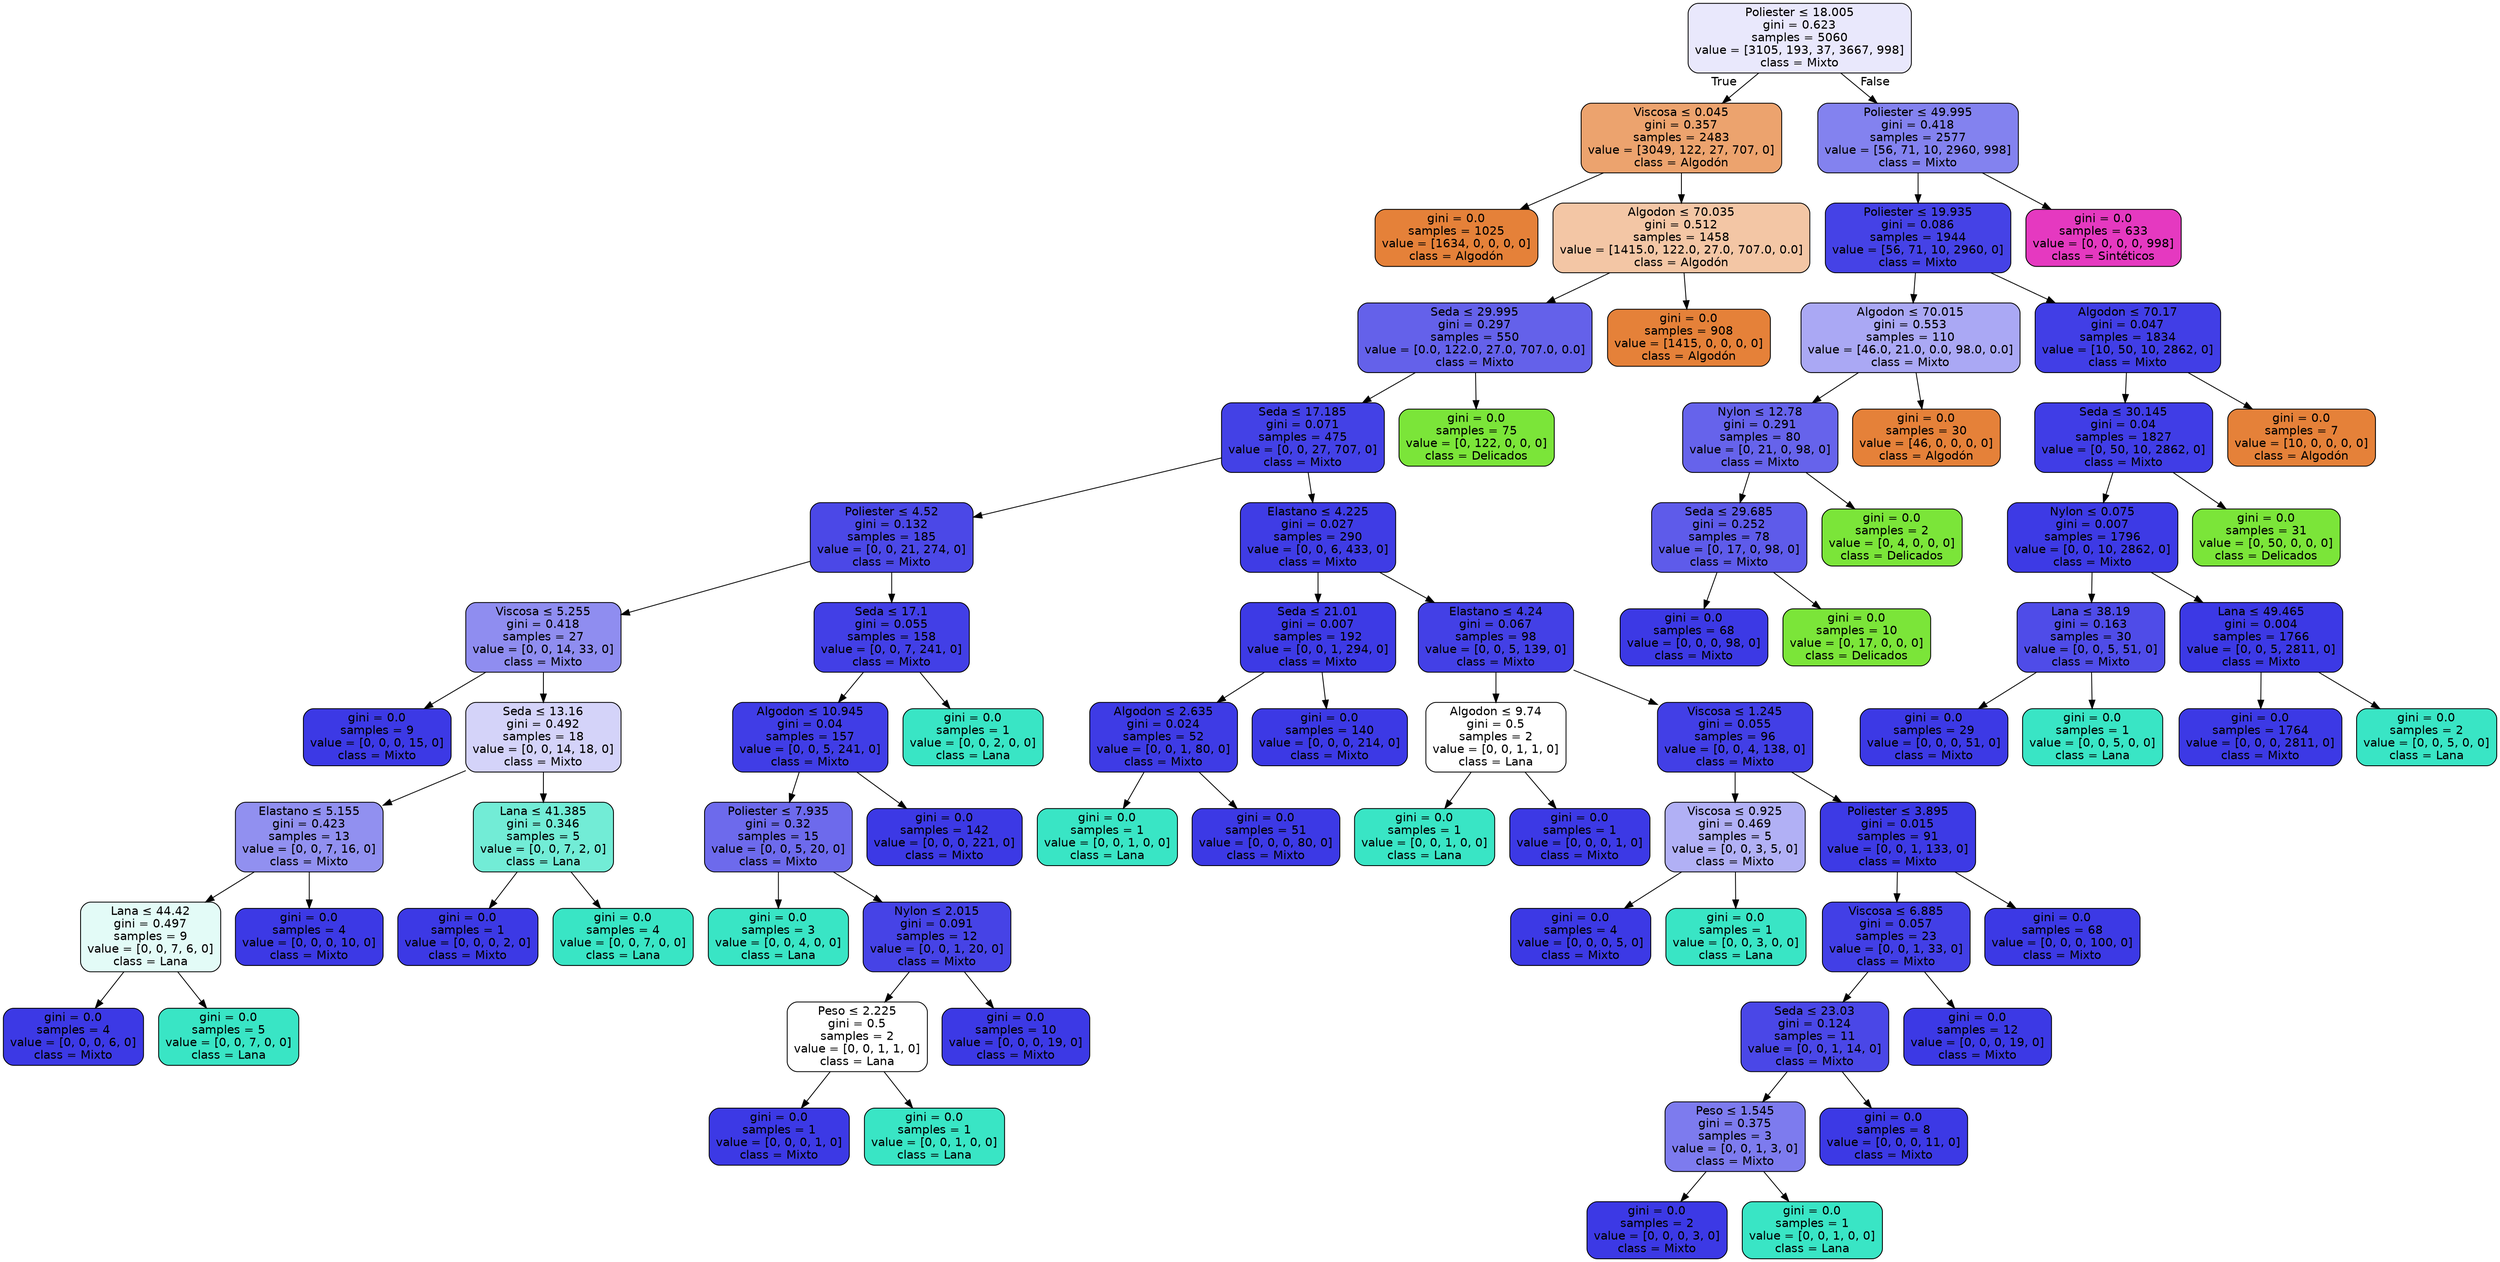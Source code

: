 digraph Tree {
node [shape=box, style="filled, rounded", color="black", fontname="helvetica"] ;
edge [fontname="helvetica"] ;
0 [label=<Poliester &le; 18.005<br/>gini = 0.623<br/>samples = 5060<br/>value = [3105, 193, 37, 3667, 998]<br/>class = Mixto>, fillcolor="#e9e8fc"] ;
1 [label=<Viscosa &le; 0.045<br/>gini = 0.357<br/>samples = 2483<br/>value = [3049, 122, 27, 707, 0]<br/>class = Algodón>, fillcolor="#eca36e"] ;
0 -> 1 [labeldistance=2.5, labelangle=45, headlabel="True"] ;
2 [label=<gini = 0.0<br/>samples = 1025<br/>value = [1634, 0, 0, 0, 0]<br/>class = Algodón>, fillcolor="#e58139"] ;
1 -> 2 ;
3 [label=<Algodon &le; 70.035<br/>gini = 0.512<br/>samples = 1458<br/>value = [1415.0, 122.0, 27.0, 707.0, 0.0]<br/>class = Algodón>, fillcolor="#f3c6a5"] ;
1 -> 3 ;
4 [label=<Seda &le; 29.995<br/>gini = 0.297<br/>samples = 550<br/>value = [0.0, 122.0, 27.0, 707.0, 0.0]<br/>class = Mixto>, fillcolor="#6461ea"] ;
3 -> 4 ;
5 [label=<Seda &le; 17.185<br/>gini = 0.071<br/>samples = 475<br/>value = [0, 0, 27, 707, 0]<br/>class = Mixto>, fillcolor="#4341e6"] ;
4 -> 5 ;
6 [label=<Poliester &le; 4.52<br/>gini = 0.132<br/>samples = 185<br/>value = [0, 0, 21, 274, 0]<br/>class = Mixto>, fillcolor="#4b48e7"] ;
5 -> 6 ;
7 [label=<Viscosa &le; 5.255<br/>gini = 0.418<br/>samples = 27<br/>value = [0, 0, 14, 33, 0]<br/>class = Mixto>, fillcolor="#8f8df0"] ;
6 -> 7 ;
8 [label=<gini = 0.0<br/>samples = 9<br/>value = [0, 0, 0, 15, 0]<br/>class = Mixto>, fillcolor="#3c39e5"] ;
7 -> 8 ;
9 [label=<Seda &le; 13.16<br/>gini = 0.492<br/>samples = 18<br/>value = [0, 0, 14, 18, 0]<br/>class = Mixto>, fillcolor="#d4d3f9"] ;
7 -> 9 ;
10 [label=<Elastano &le; 5.155<br/>gini = 0.423<br/>samples = 13<br/>value = [0, 0, 7, 16, 0]<br/>class = Mixto>, fillcolor="#9190f0"] ;
9 -> 10 ;
11 [label=<Lana &le; 44.42<br/>gini = 0.497<br/>samples = 9<br/>value = [0, 0, 7, 6, 0]<br/>class = Lana>, fillcolor="#e3fbf7"] ;
10 -> 11 ;
12 [label=<gini = 0.0<br/>samples = 4<br/>value = [0, 0, 0, 6, 0]<br/>class = Mixto>, fillcolor="#3c39e5"] ;
11 -> 12 ;
13 [label=<gini = 0.0<br/>samples = 5<br/>value = [0, 0, 7, 0, 0]<br/>class = Lana>, fillcolor="#39e5c5"] ;
11 -> 13 ;
14 [label=<gini = 0.0<br/>samples = 4<br/>value = [0, 0, 0, 10, 0]<br/>class = Mixto>, fillcolor="#3c39e5"] ;
10 -> 14 ;
15 [label=<Lana &le; 41.385<br/>gini = 0.346<br/>samples = 5<br/>value = [0, 0, 7, 2, 0]<br/>class = Lana>, fillcolor="#72ecd6"] ;
9 -> 15 ;
16 [label=<gini = 0.0<br/>samples = 1<br/>value = [0, 0, 0, 2, 0]<br/>class = Mixto>, fillcolor="#3c39e5"] ;
15 -> 16 ;
17 [label=<gini = 0.0<br/>samples = 4<br/>value = [0, 0, 7, 0, 0]<br/>class = Lana>, fillcolor="#39e5c5"] ;
15 -> 17 ;
18 [label=<Seda &le; 17.1<br/>gini = 0.055<br/>samples = 158<br/>value = [0, 0, 7, 241, 0]<br/>class = Mixto>, fillcolor="#423fe6"] ;
6 -> 18 ;
19 [label=<Algodon &le; 10.945<br/>gini = 0.04<br/>samples = 157<br/>value = [0, 0, 5, 241, 0]<br/>class = Mixto>, fillcolor="#403de6"] ;
18 -> 19 ;
20 [label=<Poliester &le; 7.935<br/>gini = 0.32<br/>samples = 15<br/>value = [0, 0, 5, 20, 0]<br/>class = Mixto>, fillcolor="#6d6aec"] ;
19 -> 20 ;
21 [label=<gini = 0.0<br/>samples = 3<br/>value = [0, 0, 4, 0, 0]<br/>class = Lana>, fillcolor="#39e5c5"] ;
20 -> 21 ;
22 [label=<Nylon &le; 2.015<br/>gini = 0.091<br/>samples = 12<br/>value = [0, 0, 1, 20, 0]<br/>class = Mixto>, fillcolor="#4643e6"] ;
20 -> 22 ;
23 [label=<Peso &le; 2.225<br/>gini = 0.5<br/>samples = 2<br/>value = [0, 0, 1, 1, 0]<br/>class = Lana>, fillcolor="#ffffff"] ;
22 -> 23 ;
24 [label=<gini = 0.0<br/>samples = 1<br/>value = [0, 0, 0, 1, 0]<br/>class = Mixto>, fillcolor="#3c39e5"] ;
23 -> 24 ;
25 [label=<gini = 0.0<br/>samples = 1<br/>value = [0, 0, 1, 0, 0]<br/>class = Lana>, fillcolor="#39e5c5"] ;
23 -> 25 ;
26 [label=<gini = 0.0<br/>samples = 10<br/>value = [0, 0, 0, 19, 0]<br/>class = Mixto>, fillcolor="#3c39e5"] ;
22 -> 26 ;
27 [label=<gini = 0.0<br/>samples = 142<br/>value = [0, 0, 0, 221, 0]<br/>class = Mixto>, fillcolor="#3c39e5"] ;
19 -> 27 ;
28 [label=<gini = 0.0<br/>samples = 1<br/>value = [0, 0, 2, 0, 0]<br/>class = Lana>, fillcolor="#39e5c5"] ;
18 -> 28 ;
29 [label=<Elastano &le; 4.225<br/>gini = 0.027<br/>samples = 290<br/>value = [0, 0, 6, 433, 0]<br/>class = Mixto>, fillcolor="#3f3ce5"] ;
5 -> 29 ;
30 [label=<Seda &le; 21.01<br/>gini = 0.007<br/>samples = 192<br/>value = [0, 0, 1, 294, 0]<br/>class = Mixto>, fillcolor="#3d3ae5"] ;
29 -> 30 ;
31 [label=<Algodon &le; 2.635<br/>gini = 0.024<br/>samples = 52<br/>value = [0, 0, 1, 80, 0]<br/>class = Mixto>, fillcolor="#3e3be5"] ;
30 -> 31 ;
32 [label=<gini = 0.0<br/>samples = 1<br/>value = [0, 0, 1, 0, 0]<br/>class = Lana>, fillcolor="#39e5c5"] ;
31 -> 32 ;
33 [label=<gini = 0.0<br/>samples = 51<br/>value = [0, 0, 0, 80, 0]<br/>class = Mixto>, fillcolor="#3c39e5"] ;
31 -> 33 ;
34 [label=<gini = 0.0<br/>samples = 140<br/>value = [0, 0, 0, 214, 0]<br/>class = Mixto>, fillcolor="#3c39e5"] ;
30 -> 34 ;
35 [label=<Elastano &le; 4.24<br/>gini = 0.067<br/>samples = 98<br/>value = [0, 0, 5, 139, 0]<br/>class = Mixto>, fillcolor="#4340e6"] ;
29 -> 35 ;
36 [label=<Algodon &le; 9.74<br/>gini = 0.5<br/>samples = 2<br/>value = [0, 0, 1, 1, 0]<br/>class = Lana>, fillcolor="#ffffff"] ;
35 -> 36 ;
37 [label=<gini = 0.0<br/>samples = 1<br/>value = [0, 0, 1, 0, 0]<br/>class = Lana>, fillcolor="#39e5c5"] ;
36 -> 37 ;
38 [label=<gini = 0.0<br/>samples = 1<br/>value = [0, 0, 0, 1, 0]<br/>class = Mixto>, fillcolor="#3c39e5"] ;
36 -> 38 ;
39 [label=<Viscosa &le; 1.245<br/>gini = 0.055<br/>samples = 96<br/>value = [0, 0, 4, 138, 0]<br/>class = Mixto>, fillcolor="#423fe6"] ;
35 -> 39 ;
40 [label=<Viscosa &le; 0.925<br/>gini = 0.469<br/>samples = 5<br/>value = [0, 0, 3, 5, 0]<br/>class = Mixto>, fillcolor="#b1b0f5"] ;
39 -> 40 ;
41 [label=<gini = 0.0<br/>samples = 4<br/>value = [0, 0, 0, 5, 0]<br/>class = Mixto>, fillcolor="#3c39e5"] ;
40 -> 41 ;
42 [label=<gini = 0.0<br/>samples = 1<br/>value = [0, 0, 3, 0, 0]<br/>class = Lana>, fillcolor="#39e5c5"] ;
40 -> 42 ;
43 [label=<Poliester &le; 3.895<br/>gini = 0.015<br/>samples = 91<br/>value = [0, 0, 1, 133, 0]<br/>class = Mixto>, fillcolor="#3d3ae5"] ;
39 -> 43 ;
44 [label=<Viscosa &le; 6.885<br/>gini = 0.057<br/>samples = 23<br/>value = [0, 0, 1, 33, 0]<br/>class = Mixto>, fillcolor="#423fe6"] ;
43 -> 44 ;
45 [label=<Seda &le; 23.03<br/>gini = 0.124<br/>samples = 11<br/>value = [0, 0, 1, 14, 0]<br/>class = Mixto>, fillcolor="#4a47e7"] ;
44 -> 45 ;
46 [label=<Peso &le; 1.545<br/>gini = 0.375<br/>samples = 3<br/>value = [0, 0, 1, 3, 0]<br/>class = Mixto>, fillcolor="#7d7bee"] ;
45 -> 46 ;
47 [label=<gini = 0.0<br/>samples = 2<br/>value = [0, 0, 0, 3, 0]<br/>class = Mixto>, fillcolor="#3c39e5"] ;
46 -> 47 ;
48 [label=<gini = 0.0<br/>samples = 1<br/>value = [0, 0, 1, 0, 0]<br/>class = Lana>, fillcolor="#39e5c5"] ;
46 -> 48 ;
49 [label=<gini = 0.0<br/>samples = 8<br/>value = [0, 0, 0, 11, 0]<br/>class = Mixto>, fillcolor="#3c39e5"] ;
45 -> 49 ;
50 [label=<gini = 0.0<br/>samples = 12<br/>value = [0, 0, 0, 19, 0]<br/>class = Mixto>, fillcolor="#3c39e5"] ;
44 -> 50 ;
51 [label=<gini = 0.0<br/>samples = 68<br/>value = [0, 0, 0, 100, 0]<br/>class = Mixto>, fillcolor="#3c39e5"] ;
43 -> 51 ;
52 [label=<gini = 0.0<br/>samples = 75<br/>value = [0, 122, 0, 0, 0]<br/>class = Delicados>, fillcolor="#7be539"] ;
4 -> 52 ;
53 [label=<gini = 0.0<br/>samples = 908<br/>value = [1415, 0, 0, 0, 0]<br/>class = Algodón>, fillcolor="#e58139"] ;
3 -> 53 ;
54 [label=<Poliester &le; 49.995<br/>gini = 0.418<br/>samples = 2577<br/>value = [56, 71, 10, 2960, 998]<br/>class = Mixto>, fillcolor="#8382ef"] ;
0 -> 54 [labeldistance=2.5, labelangle=-45, headlabel="False"] ;
55 [label=<Poliester &le; 19.935<br/>gini = 0.086<br/>samples = 1944<br/>value = [56, 71, 10, 2960, 0]<br/>class = Mixto>, fillcolor="#4542e6"] ;
54 -> 55 ;
56 [label=<Algodon &le; 70.015<br/>gini = 0.553<br/>samples = 110<br/>value = [46.0, 21.0, 0.0, 98.0, 0.0]<br/>class = Mixto>, fillcolor="#aaa8f4"] ;
55 -> 56 ;
57 [label=<Nylon &le; 12.78<br/>gini = 0.291<br/>samples = 80<br/>value = [0, 21, 0, 98, 0]<br/>class = Mixto>, fillcolor="#6663eb"] ;
56 -> 57 ;
58 [label=<Seda &le; 29.685<br/>gini = 0.252<br/>samples = 78<br/>value = [0, 17, 0, 98, 0]<br/>class = Mixto>, fillcolor="#5e5bea"] ;
57 -> 58 ;
59 [label=<gini = 0.0<br/>samples = 68<br/>value = [0, 0, 0, 98, 0]<br/>class = Mixto>, fillcolor="#3c39e5"] ;
58 -> 59 ;
60 [label=<gini = 0.0<br/>samples = 10<br/>value = [0, 17, 0, 0, 0]<br/>class = Delicados>, fillcolor="#7be539"] ;
58 -> 60 ;
61 [label=<gini = 0.0<br/>samples = 2<br/>value = [0, 4, 0, 0, 0]<br/>class = Delicados>, fillcolor="#7be539"] ;
57 -> 61 ;
62 [label=<gini = 0.0<br/>samples = 30<br/>value = [46, 0, 0, 0, 0]<br/>class = Algodón>, fillcolor="#e58139"] ;
56 -> 62 ;
63 [label=<Algodon &le; 70.17<br/>gini = 0.047<br/>samples = 1834<br/>value = [10, 50, 10, 2862, 0]<br/>class = Mixto>, fillcolor="#413ee6"] ;
55 -> 63 ;
64 [label=<Seda &le; 30.145<br/>gini = 0.04<br/>samples = 1827<br/>value = [0, 50, 10, 2862, 0]<br/>class = Mixto>, fillcolor="#403de6"] ;
63 -> 64 ;
65 [label=<Nylon &le; 0.075<br/>gini = 0.007<br/>samples = 1796<br/>value = [0, 0, 10, 2862, 0]<br/>class = Mixto>, fillcolor="#3d3ae5"] ;
64 -> 65 ;
66 [label=<Lana &le; 38.19<br/>gini = 0.163<br/>samples = 30<br/>value = [0, 0, 5, 51, 0]<br/>class = Mixto>, fillcolor="#4f4ce8"] ;
65 -> 66 ;
67 [label=<gini = 0.0<br/>samples = 29<br/>value = [0, 0, 0, 51, 0]<br/>class = Mixto>, fillcolor="#3c39e5"] ;
66 -> 67 ;
68 [label=<gini = 0.0<br/>samples = 1<br/>value = [0, 0, 5, 0, 0]<br/>class = Lana>, fillcolor="#39e5c5"] ;
66 -> 68 ;
69 [label=<Lana &le; 49.465<br/>gini = 0.004<br/>samples = 1766<br/>value = [0, 0, 5, 2811, 0]<br/>class = Mixto>, fillcolor="#3c39e5"] ;
65 -> 69 ;
70 [label=<gini = 0.0<br/>samples = 1764<br/>value = [0, 0, 0, 2811, 0]<br/>class = Mixto>, fillcolor="#3c39e5"] ;
69 -> 70 ;
71 [label=<gini = 0.0<br/>samples = 2<br/>value = [0, 0, 5, 0, 0]<br/>class = Lana>, fillcolor="#39e5c5"] ;
69 -> 71 ;
72 [label=<gini = 0.0<br/>samples = 31<br/>value = [0, 50, 0, 0, 0]<br/>class = Delicados>, fillcolor="#7be539"] ;
64 -> 72 ;
73 [label=<gini = 0.0<br/>samples = 7<br/>value = [10, 0, 0, 0, 0]<br/>class = Algodón>, fillcolor="#e58139"] ;
63 -> 73 ;
74 [label=<gini = 0.0<br/>samples = 633<br/>value = [0, 0, 0, 0, 998]<br/>class = Sintéticos>, fillcolor="#e539c0"] ;
54 -> 74 ;
}